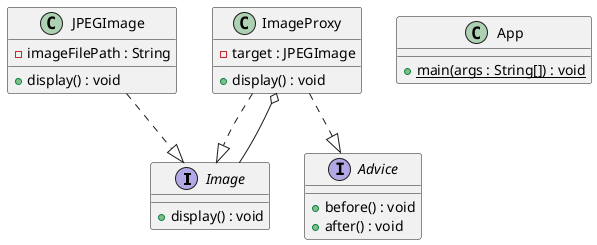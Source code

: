 @startuml

interface Image {
    + display() : void
}

interface Advice {
    + before() : void
    + after() : void
}

class App {
    + main(args : String[]) {static} : void
}

class JPEGImage {
    - imageFilePath : String
    + display() : void
}

class ImageProxy {
    - target : JPEGImage
    + display() : void
}

JPEGImage ..|> Image
ImageProxy ..|> Image
ImageProxy o-- Image
ImageProxy ..|> Advice

@enduml